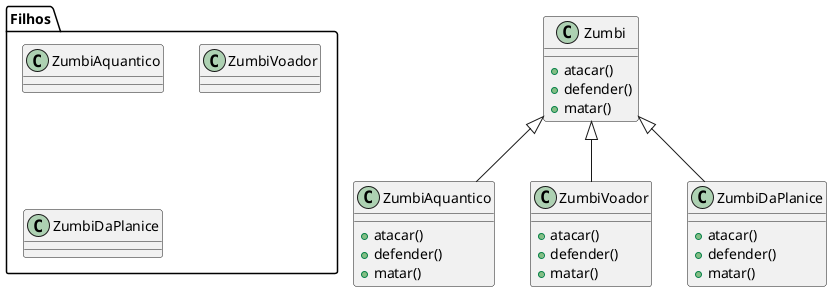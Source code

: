@startuml

package Filhos <<Folder>>{
  class ZumbiAquantico
  class ZumbiVoador
  class ZumbiDaPlanice
}

class Zumbi {
  + atacar()
  + defender()
  + matar()

}

class ZumbiAquantico extends Zumbi{
  + atacar()
  + defender()
  + matar()
}

class ZumbiVoador extends Zumbi{
  + atacar()
  + defender()
  + matar()
}

class ZumbiDaPlanice extends Zumbi{
  + atacar()
  + defender()
  + matar()
}

@enduml
